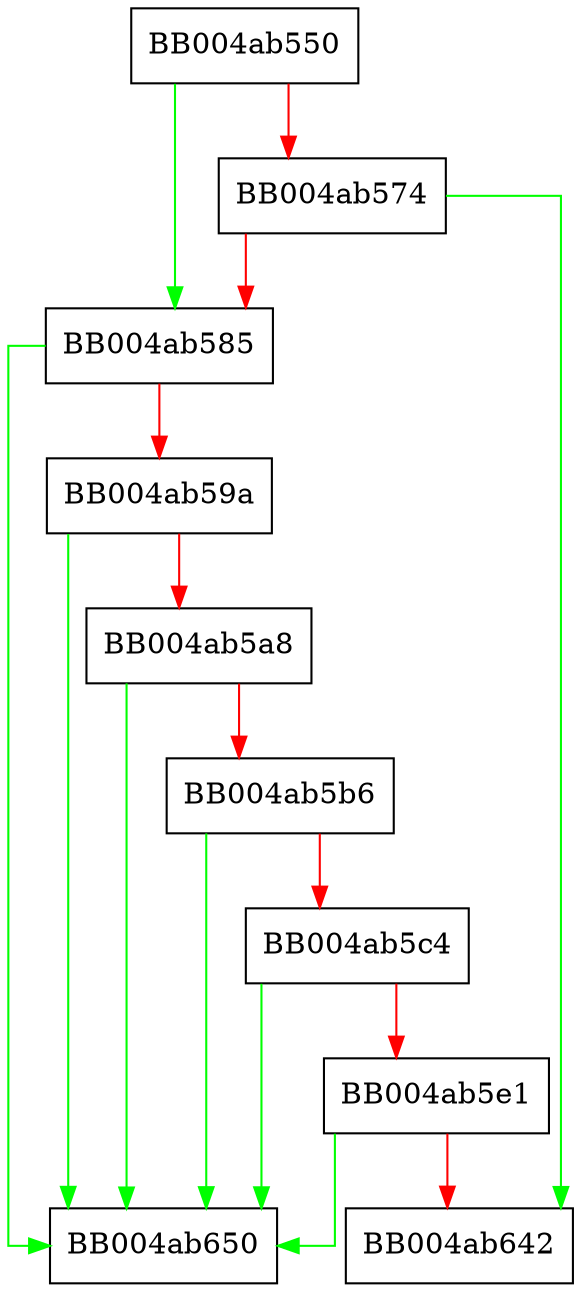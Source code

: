 digraph ssl_srp_server_param_with_username_intern {
  node [shape="box"];
  graph [splines=ortho];
  BB004ab550 -> BB004ab585 [color="green"];
  BB004ab550 -> BB004ab574 [color="red"];
  BB004ab574 -> BB004ab642 [color="green"];
  BB004ab574 -> BB004ab585 [color="red"];
  BB004ab585 -> BB004ab650 [color="green"];
  BB004ab585 -> BB004ab59a [color="red"];
  BB004ab59a -> BB004ab650 [color="green"];
  BB004ab59a -> BB004ab5a8 [color="red"];
  BB004ab5a8 -> BB004ab650 [color="green"];
  BB004ab5a8 -> BB004ab5b6 [color="red"];
  BB004ab5b6 -> BB004ab650 [color="green"];
  BB004ab5b6 -> BB004ab5c4 [color="red"];
  BB004ab5c4 -> BB004ab650 [color="green"];
  BB004ab5c4 -> BB004ab5e1 [color="red"];
  BB004ab5e1 -> BB004ab650 [color="green"];
  BB004ab5e1 -> BB004ab642 [color="red"];
}